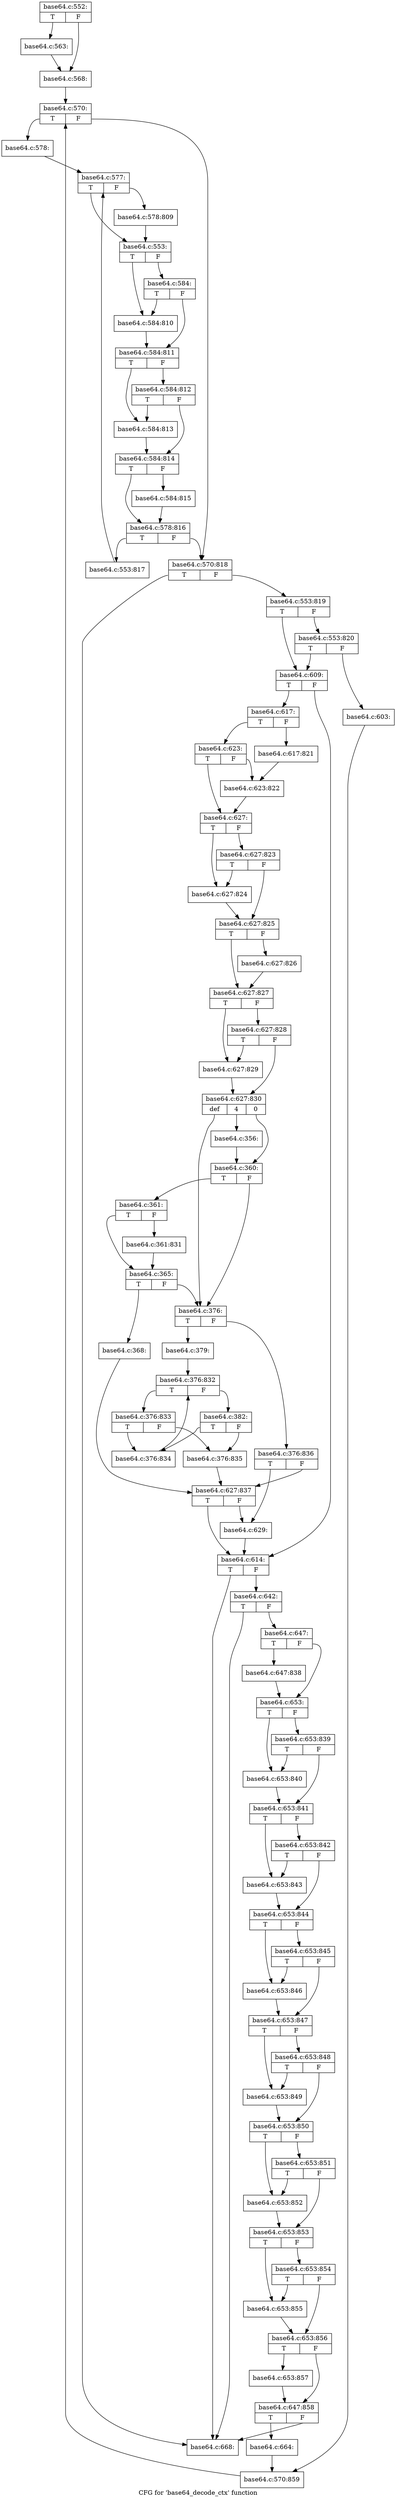 digraph "CFG for 'base64_decode_ctx' function" {
	label="CFG for 'base64_decode_ctx' function";

	Node0xce10f00 [shape=record,label="{base64.c:552:|{<s0>T|<s1>F}}"];
	Node0xce10f00:s0 -> Node0xceeff30;
	Node0xce10f00:s1 -> Node0xcef1c80;
	Node0xceeff30 [shape=record,label="{base64.c:563:}"];
	Node0xceeff30 -> Node0xcef1c80;
	Node0xcef1c80 [shape=record,label="{base64.c:568:}"];
	Node0xcef1c80 -> Node0xd27b350;
	Node0xd27b350 [shape=record,label="{base64.c:570:|{<s0>T|<s1>F}}"];
	Node0xd27b350:s0 -> Node0xd2dca70;
	Node0xd27b350:s1 -> Node0xceef740;
	Node0xd2dca70 [shape=record,label="{base64.c:578:}"];
	Node0xd2dca70 -> Node0xceefcc0;
	Node0xceefcc0 [shape=record,label="{base64.c:577:|{<s0>T|<s1>F}}"];
	Node0xceefcc0:s0 -> Node0xd282570;
	Node0xceefcc0:s1 -> Node0xd282500;
	Node0xd282500 [shape=record,label="{base64.c:578:809}"];
	Node0xd282500 -> Node0xd282570;
	Node0xd282570 [shape=record,label="{base64.c:553:|{<s0>T|<s1>F}}"];
	Node0xd282570:s0 -> Node0xd32d6a0;
	Node0xd282570:s1 -> Node0xcee4ad0;
	Node0xcee4ad0 [shape=record,label="{base64.c:584:|{<s0>T|<s1>F}}"];
	Node0xcee4ad0:s0 -> Node0xd32d6a0;
	Node0xcee4ad0:s1 -> Node0xd2ad520;
	Node0xd32d6a0 [shape=record,label="{base64.c:584:810}"];
	Node0xd32d6a0 -> Node0xd2ad520;
	Node0xd2ad520 [shape=record,label="{base64.c:584:811|{<s0>T|<s1>F}}"];
	Node0xd2ad520:s0 -> Node0xd28b930;
	Node0xd2ad520:s1 -> Node0xd284230;
	Node0xd284230 [shape=record,label="{base64.c:584:812|{<s0>T|<s1>F}}"];
	Node0xd284230:s0 -> Node0xd28b930;
	Node0xd284230:s1 -> Node0xd28b660;
	Node0xd28b930 [shape=record,label="{base64.c:584:813}"];
	Node0xd28b930 -> Node0xd28b660;
	Node0xd28b660 [shape=record,label="{base64.c:584:814|{<s0>T|<s1>F}}"];
	Node0xd28b660:s0 -> Node0xd28cf80;
	Node0xd28b660:s1 -> Node0xd28cf10;
	Node0xd28cf10 [shape=record,label="{base64.c:584:815}"];
	Node0xd28cf10 -> Node0xd28cf80;
	Node0xd28cf80 [shape=record,label="{base64.c:578:816|{<s0>T|<s1>F}}"];
	Node0xd28cf80:s0 -> Node0xd282370;
	Node0xd28cf80:s1 -> Node0xceef740;
	Node0xd282370 [shape=record,label="{base64.c:553:817}"];
	Node0xd282370 -> Node0xceefcc0;
	Node0xceef740 [shape=record,label="{base64.c:570:818|{<s0>T|<s1>F}}"];
	Node0xceef740:s0 -> Node0xceeef20;
	Node0xceef740:s1 -> Node0xd27e640;
	Node0xd27e640 [shape=record,label="{base64.c:553:819|{<s0>T|<s1>F}}"];
	Node0xd27e640:s0 -> Node0xd27ef30;
	Node0xd27e640:s1 -> Node0xd27f030;
	Node0xd27f030 [shape=record,label="{base64.c:553:820|{<s0>T|<s1>F}}"];
	Node0xd27f030:s0 -> Node0xd27ef30;
	Node0xd27f030:s1 -> Node0xd29d630;
	Node0xd29d630 [shape=record,label="{base64.c:603:}"];
	Node0xd29d630 -> Node0xd27b8f0;
	Node0xd27ef30 [shape=record,label="{base64.c:609:|{<s0>T|<s1>F}}"];
	Node0xd27ef30:s0 -> Node0xd298be0;
	Node0xd27ef30:s1 -> Node0xd298c50;
	Node0xd298be0 [shape=record,label="{base64.c:617:|{<s0>T|<s1>F}}"];
	Node0xd298be0:s0 -> Node0xd299100;
	Node0xd298be0:s1 -> Node0xd2842a0;
	Node0xd2842a0 [shape=record,label="{base64.c:617:821}"];
	Node0xd2842a0 -> Node0xd2a4810;
	Node0xd299100 [shape=record,label="{base64.c:623:|{<s0>T|<s1>F}}"];
	Node0xd299100:s0 -> Node0xd2a4860;
	Node0xd299100:s1 -> Node0xd2a4810;
	Node0xd2a4810 [shape=record,label="{base64.c:623:822}"];
	Node0xd2a4810 -> Node0xd2a4860;
	Node0xd2a4860 [shape=record,label="{base64.c:627:|{<s0>T|<s1>F}}"];
	Node0xd2a4860:s0 -> Node0xd285ce0;
	Node0xd2a4860:s1 -> Node0xce86310;
	Node0xce86310 [shape=record,label="{base64.c:627:823|{<s0>T|<s1>F}}"];
	Node0xce86310:s0 -> Node0xd285ce0;
	Node0xce86310:s1 -> Node0xd2916e0;
	Node0xd285ce0 [shape=record,label="{base64.c:627:824}"];
	Node0xd285ce0 -> Node0xd2916e0;
	Node0xd2916e0 [shape=record,label="{base64.c:627:825|{<s0>T|<s1>F}}"];
	Node0xd2916e0:s0 -> Node0xd2a9fd0;
	Node0xd2916e0:s1 -> Node0xd2aa9c0;
	Node0xd2aa9c0 [shape=record,label="{base64.c:627:826}"];
	Node0xd2aa9c0 -> Node0xd2a9fd0;
	Node0xd2a9fd0 [shape=record,label="{base64.c:627:827|{<s0>T|<s1>F}}"];
	Node0xd2a9fd0:s0 -> Node0xd2aad90;
	Node0xd2a9fd0:s1 -> Node0xd2ab480;
	Node0xd2ab480 [shape=record,label="{base64.c:627:828|{<s0>T|<s1>F}}"];
	Node0xd2ab480:s0 -> Node0xd2aad90;
	Node0xd2ab480:s1 -> Node0xd2aaa30;
	Node0xd2aad90 [shape=record,label="{base64.c:627:829}"];
	Node0xd2aad90 -> Node0xd2aaa30;
	Node0xd2aaa30 [shape=record,label="{base64.c:627:830|{<s0>def|<s1>4|<s2>0}}"];
	Node0xd2aaa30:s0 -> Node0xd306190;
	Node0xd2aaa30:s1 -> Node0xd2b2350;
	Node0xd2aaa30:s2 -> Node0xd2f3020;
	Node0xd2b2350 [shape=record,label="{base64.c:356:}"];
	Node0xd2b2350 -> Node0xd2f3020;
	Node0xd2f3020 [shape=record,label="{base64.c:360:|{<s0>T|<s1>F}}"];
	Node0xd2f3020:s0 -> Node0xceecdc0;
	Node0xd2f3020:s1 -> Node0xd306190;
	Node0xceecdc0 [shape=record,label="{base64.c:361:|{<s0>T|<s1>F}}"];
	Node0xceecdc0:s0 -> Node0xd2bccb0;
	Node0xceecdc0:s1 -> Node0xd30c1b0;
	Node0xd30c1b0 [shape=record,label="{base64.c:361:831}"];
	Node0xd30c1b0 -> Node0xd2bccb0;
	Node0xd2bccb0 [shape=record,label="{base64.c:365:|{<s0>T|<s1>F}}"];
	Node0xd2bccb0:s0 -> Node0xd2ca890;
	Node0xd2bccb0:s1 -> Node0xd306190;
	Node0xd2ca890 [shape=record,label="{base64.c:368:}"];
	Node0xd2ca890 -> Node0xd2abfa0;
	Node0xd306190 [shape=record,label="{base64.c:376:|{<s0>T|<s1>F}}"];
	Node0xd306190:s0 -> Node0xd2b1980;
	Node0xd306190:s1 -> Node0xd28c030;
	Node0xd2b1980 [shape=record,label="{base64.c:379:}"];
	Node0xd2b1980 -> Node0xd2f99d0;
	Node0xd2f99d0 [shape=record,label="{base64.c:376:832|{<s0>T|<s1>F}}"];
	Node0xd2f99d0:s0 -> Node0xd3076d0;
	Node0xd2f99d0:s1 -> Node0xd2b7fc0;
	Node0xd2b7fc0 [shape=record,label="{base64.c:382:|{<s0>T|<s1>F}}"];
	Node0xd2b7fc0:s0 -> Node0xd329410;
	Node0xd2b7fc0:s1 -> Node0xd34ba70;
	Node0xd3076d0 [shape=record,label="{base64.c:376:833|{<s0>T|<s1>F}}"];
	Node0xd3076d0:s0 -> Node0xd329410;
	Node0xd3076d0:s1 -> Node0xd34ba70;
	Node0xd329410 [shape=record,label="{base64.c:376:834}"];
	Node0xd329410 -> Node0xd2f99d0;
	Node0xd34ba70 [shape=record,label="{base64.c:376:835}"];
	Node0xd34ba70 -> Node0xd2abfa0;
	Node0xd28c030 [shape=record,label="{base64.c:376:836|{<s0>T|<s1>F}}"];
	Node0xd28c030:s0 -> Node0xd2ae510;
	Node0xd28c030:s1 -> Node0xd2abfa0;
	Node0xd2abfa0 [shape=record,label="{base64.c:627:837|{<s0>T|<s1>F}}"];
	Node0xd2abfa0:s0 -> Node0xd298c50;
	Node0xd2abfa0:s1 -> Node0xd2ae510;
	Node0xd2ae510 [shape=record,label="{base64.c:629:}"];
	Node0xd2ae510 -> Node0xd298c50;
	Node0xd298c50 [shape=record,label="{base64.c:614:|{<s0>T|<s1>F}}"];
	Node0xd298c50:s0 -> Node0xceeef20;
	Node0xd298c50:s1 -> Node0xd294ac0;
	Node0xd294ac0 [shape=record,label="{base64.c:642:|{<s0>T|<s1>F}}"];
	Node0xd294ac0:s0 -> Node0xceeef20;
	Node0xd294ac0:s1 -> Node0xd294a50;
	Node0xd294a50 [shape=record,label="{base64.c:647:|{<s0>T|<s1>F}}"];
	Node0xd294a50:s0 -> Node0xd295c30;
	Node0xd294a50:s1 -> Node0xd295ca0;
	Node0xd295c30 [shape=record,label="{base64.c:647:838}"];
	Node0xd295c30 -> Node0xd295ca0;
	Node0xd295ca0 [shape=record,label="{base64.c:653:|{<s0>T|<s1>F}}"];
	Node0xd295ca0:s0 -> Node0xd294a00;
	Node0xd295ca0:s1 -> Node0xd2c6d50;
	Node0xd2c6d50 [shape=record,label="{base64.c:653:839|{<s0>T|<s1>F}}"];
	Node0xd2c6d50:s0 -> Node0xd294a00;
	Node0xd2c6d50:s1 -> Node0xd2ab4f0;
	Node0xd294a00 [shape=record,label="{base64.c:653:840}"];
	Node0xd294a00 -> Node0xd2ab4f0;
	Node0xd2ab4f0 [shape=record,label="{base64.c:653:841|{<s0>T|<s1>F}}"];
	Node0xd2ab4f0:s0 -> Node0xd2c7190;
	Node0xd2ab4f0:s1 -> Node0xd2c78a0;
	Node0xd2c78a0 [shape=record,label="{base64.c:653:842|{<s0>T|<s1>F}}"];
	Node0xd2c78a0:s0 -> Node0xd2c7190;
	Node0xd2c78a0:s1 -> Node0xd2c6dc0;
	Node0xd2c7190 [shape=record,label="{base64.c:653:843}"];
	Node0xd2c7190 -> Node0xd2c6dc0;
	Node0xd2c6dc0 [shape=record,label="{base64.c:653:844|{<s0>T|<s1>F}}"];
	Node0xd2c6dc0:s0 -> Node0xd2c7ce0;
	Node0xd2c6dc0:s1 -> Node0xd2c8510;
	Node0xd2c8510 [shape=record,label="{base64.c:653:845|{<s0>T|<s1>F}}"];
	Node0xd2c8510:s0 -> Node0xd2c7ce0;
	Node0xd2c8510:s1 -> Node0xd2c7910;
	Node0xd2c7ce0 [shape=record,label="{base64.c:653:846}"];
	Node0xd2c7ce0 -> Node0xd2c7910;
	Node0xd2c7910 [shape=record,label="{base64.c:653:847|{<s0>T|<s1>F}}"];
	Node0xd2c7910:s0 -> Node0xd2c8950;
	Node0xd2c7910:s1 -> Node0xd2c9030;
	Node0xd2c9030 [shape=record,label="{base64.c:653:848|{<s0>T|<s1>F}}"];
	Node0xd2c9030:s0 -> Node0xd2c8950;
	Node0xd2c9030:s1 -> Node0xd2c8580;
	Node0xd2c8950 [shape=record,label="{base64.c:653:849}"];
	Node0xd2c8950 -> Node0xd2c8580;
	Node0xd2c8580 [shape=record,label="{base64.c:653:850|{<s0>T|<s1>F}}"];
	Node0xd2c8580:s0 -> Node0xd2c9470;
	Node0xd2c8580:s1 -> Node0xd2c9c10;
	Node0xd2c9c10 [shape=record,label="{base64.c:653:851|{<s0>T|<s1>F}}"];
	Node0xd2c9c10:s0 -> Node0xd2c9470;
	Node0xd2c9c10:s1 -> Node0xd2c90a0;
	Node0xd2c9470 [shape=record,label="{base64.c:653:852}"];
	Node0xd2c9470 -> Node0xd2c90a0;
	Node0xd2c90a0 [shape=record,label="{base64.c:653:853|{<s0>T|<s1>F}}"];
	Node0xd2c90a0:s0 -> Node0xd2ca050;
	Node0xd2c90a0:s1 -> Node0xd2ca820;
	Node0xd2ca820 [shape=record,label="{base64.c:653:854|{<s0>T|<s1>F}}"];
	Node0xd2ca820:s0 -> Node0xd2ca050;
	Node0xd2ca820:s1 -> Node0xd2c9c80;
	Node0xd2ca050 [shape=record,label="{base64.c:653:855}"];
	Node0xd2ca050 -> Node0xd2c9c80;
	Node0xd2c9c80 [shape=record,label="{base64.c:653:856|{<s0>T|<s1>F}}"];
	Node0xd2c9c80:s0 -> Node0xd2cb450;
	Node0xd2c9c80:s1 -> Node0xd2cb4c0;
	Node0xd2cb450 [shape=record,label="{base64.c:653:857}"];
	Node0xd2cb450 -> Node0xd2cb4c0;
	Node0xd2cb4c0 [shape=record,label="{base64.c:647:858|{<s0>T|<s1>F}}"];
	Node0xd2cb4c0:s0 -> Node0xd29f1d0;
	Node0xd2cb4c0:s1 -> Node0xceeef20;
	Node0xd29f1d0 [shape=record,label="{base64.c:664:}"];
	Node0xd29f1d0 -> Node0xd27b8f0;
	Node0xd27b8f0 [shape=record,label="{base64.c:570:859}"];
	Node0xd27b8f0 -> Node0xd27b350;
	Node0xceeef20 [shape=record,label="{base64.c:668:}"];
}
